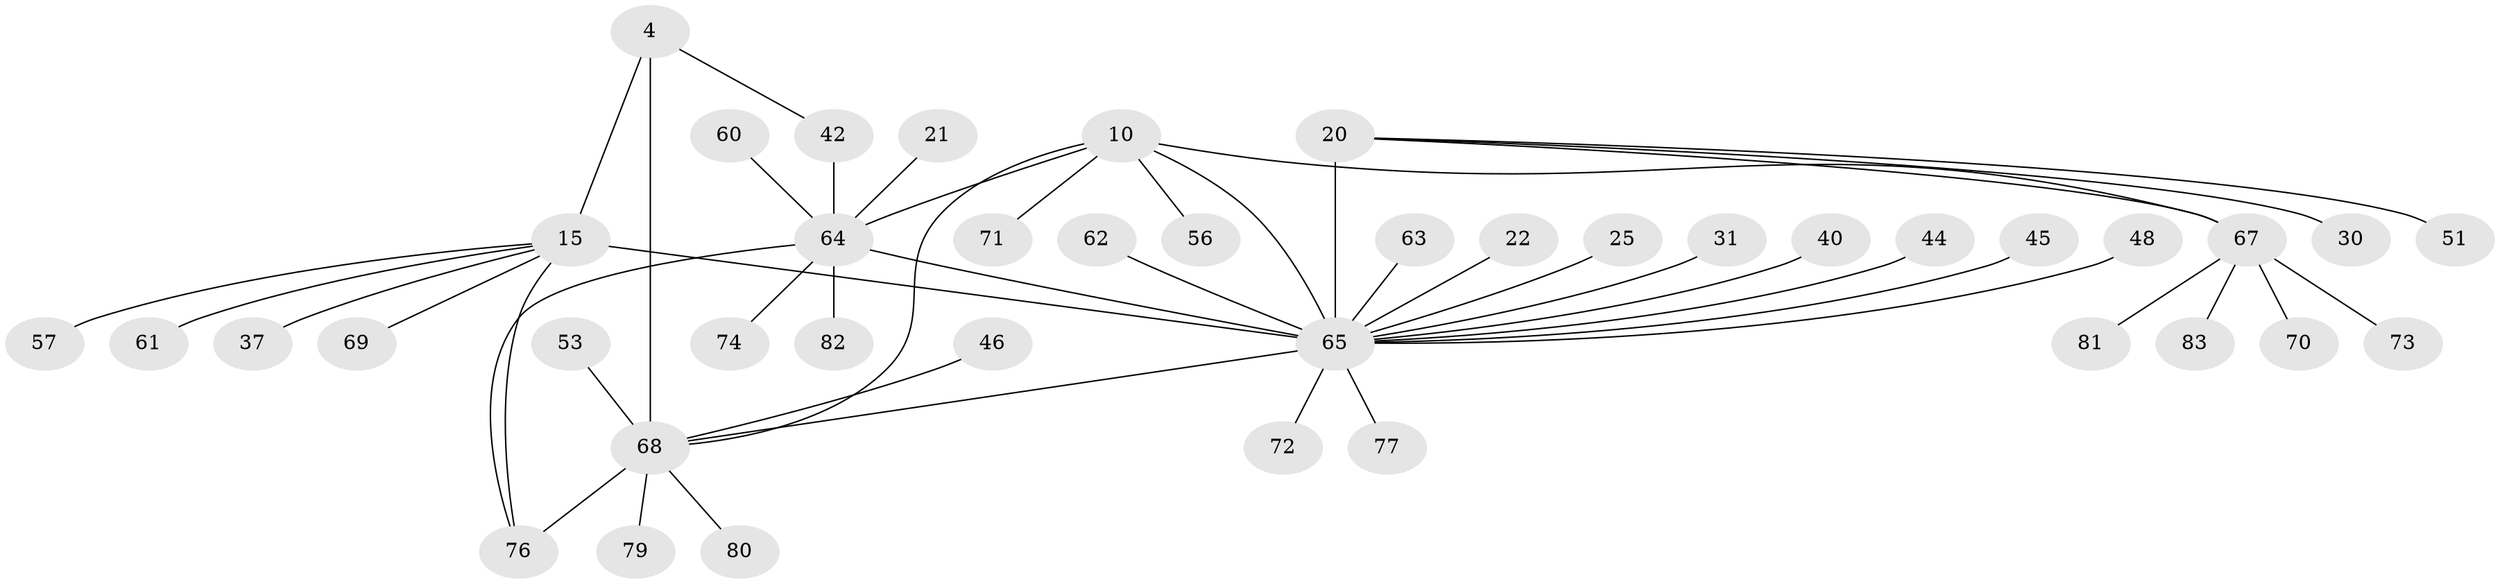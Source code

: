 // original degree distribution, {5: 0.04819277108433735, 12: 0.012048192771084338, 6: 0.060240963855421686, 3: 0.04819277108433735, 9: 0.024096385542168676, 7: 0.03614457831325301, 4: 0.04819277108433735, 8: 0.012048192771084338, 13: 0.012048192771084338, 1: 0.5542168674698795, 2: 0.14457831325301204}
// Generated by graph-tools (version 1.1) at 2025/55/03/09/25 04:55:04]
// undirected, 41 vertices, 47 edges
graph export_dot {
graph [start="1"]
  node [color=gray90,style=filled];
  4 [super="+1"];
  10 [super="+9+8"];
  15 [super="+13"];
  20 [super="+18"];
  21;
  22;
  25;
  30;
  31;
  37;
  40;
  42 [super="+29+24+39"];
  44;
  45;
  46;
  48;
  51;
  53;
  56 [super="+43"];
  57;
  60;
  61;
  62;
  63;
  64 [super="+27+28+36+58+12"];
  65 [super="+52+16+34"];
  67 [super="+6+38+47+49+50"];
  68 [super="+3+26+41"];
  69;
  70;
  71 [super="+59"];
  72;
  73;
  74;
  76 [super="+75"];
  77;
  79 [super="+78"];
  80;
  81;
  82;
  83;
  4 -- 15;
  4 -- 42;
  4 -- 68 [weight=4];
  10 -- 71;
  10 -- 64 [weight=4];
  10 -- 68 [weight=2];
  10 -- 67 [weight=5];
  10 -- 65;
  10 -- 56;
  15 -- 37;
  15 -- 57;
  15 -- 69;
  15 -- 61;
  15 -- 76;
  15 -- 65 [weight=6];
  20 -- 51;
  20 -- 30;
  20 -- 67;
  20 -- 65 [weight=4];
  21 -- 64;
  22 -- 65;
  25 -- 65;
  31 -- 65;
  40 -- 65;
  42 -- 64;
  44 -- 65;
  45 -- 65;
  46 -- 68;
  48 -- 65;
  53 -- 68;
  60 -- 64;
  62 -- 65;
  63 -- 65;
  64 -- 74;
  64 -- 76;
  64 -- 82;
  64 -- 65 [weight=2];
  65 -- 72;
  65 -- 77;
  65 -- 68;
  67 -- 70;
  67 -- 73;
  67 -- 81;
  67 -- 83;
  68 -- 76 [weight=2];
  68 -- 79;
  68 -- 80;
}
